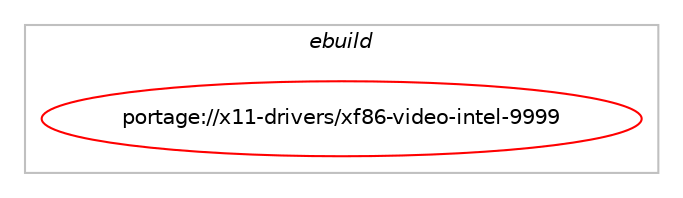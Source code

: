 digraph prolog {

# *************
# Graph options
# *************

newrank=true;
concentrate=true;
compound=true;
graph [rankdir=LR,fontname=Helvetica,fontsize=10,ranksep=1.5];#, ranksep=2.5, nodesep=0.2];
edge  [arrowhead=vee];
node  [fontname=Helvetica,fontsize=10];

# **********
# The ebuild
# **********

subgraph cluster_leftcol {
color=gray;
label=<<i>ebuild</i>>;
id [label="portage://x11-drivers/xf86-video-intel-9999", color=red, width=4, href="../x11-drivers/xf86-video-intel-9999.svg"];
}

# ****************
# The dependencies
# ****************

subgraph cluster_midcol {
color=gray;
label=<<i>dependencies</i>>;
subgraph cluster_compile {
fillcolor="#eeeeee";
style=filled;
label=<<i>compile</i>>;
# *** BEGIN UNKNOWN DEPENDENCY TYPE (TODO) ***
# id -> equal(use_conditional_group(positive,dri,portage://x11-drivers/xf86-video-intel-9999,[package_dependency(portage://x11-drivers/xf86-video-intel-9999,install,no,x11-base,xorg-server,none,[,,],[],[use(disable(minimal),none)]),package_dependency(portage://x11-drivers/xf86-video-intel-9999,install,no,x11-libs,libdrm,none,[,,],[],[])]))
# *** END UNKNOWN DEPENDENCY TYPE (TODO) ***

# *** BEGIN UNKNOWN DEPENDENCY TYPE (TODO) ***
# id -> equal(use_conditional_group(positive,tools,portage://x11-drivers/xf86-video-intel-9999,[package_dependency(portage://x11-drivers/xf86-video-intel-9999,install,no,x11-libs,libX11,none,[,,],[],[]),package_dependency(portage://x11-drivers/xf86-video-intel-9999,install,no,x11-libs,libxcb,none,[,,],[],[]),package_dependency(portage://x11-drivers/xf86-video-intel-9999,install,no,x11-libs,libXcursor,none,[,,],[],[]),package_dependency(portage://x11-drivers/xf86-video-intel-9999,install,no,x11-libs,libXdamage,none,[,,],[],[]),package_dependency(portage://x11-drivers/xf86-video-intel-9999,install,no,x11-libs,libXinerama,none,[,,],[],[]),package_dependency(portage://x11-drivers/xf86-video-intel-9999,install,no,x11-libs,libXrandr,none,[,,],[],[]),package_dependency(portage://x11-drivers/xf86-video-intel-9999,install,no,x11-libs,libXrender,none,[,,],[],[]),package_dependency(portage://x11-drivers/xf86-video-intel-9999,install,no,x11-libs,libxshmfence,none,[,,],[],[]),package_dependency(portage://x11-drivers/xf86-video-intel-9999,install,no,x11-libs,libXtst,none,[,,],[],[])]))
# *** END UNKNOWN DEPENDENCY TYPE (TODO) ***

# *** BEGIN UNKNOWN DEPENDENCY TYPE (TODO) ***
# id -> equal(use_conditional_group(positive,udev,portage://x11-drivers/xf86-video-intel-9999,[package_dependency(portage://x11-drivers/xf86-video-intel-9999,install,no,virtual,libudev,none,[,,],any_same_slot,[])]))
# *** END UNKNOWN DEPENDENCY TYPE (TODO) ***

# *** BEGIN UNKNOWN DEPENDENCY TYPE (TODO) ***
# id -> equal(use_conditional_group(positive,valgrind,portage://x11-drivers/xf86-video-intel-9999,[package_dependency(portage://x11-drivers/xf86-video-intel-9999,install,no,dev-debug,valgrind,none,[,,],[],[])]))
# *** END UNKNOWN DEPENDENCY TYPE (TODO) ***

# *** BEGIN UNKNOWN DEPENDENCY TYPE (TODO) ***
# id -> equal(use_conditional_group(positive,xvmc,portage://x11-drivers/xf86-video-intel-9999,[package_dependency(portage://x11-drivers/xf86-video-intel-9999,install,no,x11-libs,libXvMC,greaterequal,[1.0.12,,-r1,1.0.12-r1],[],[]),package_dependency(portage://x11-drivers/xf86-video-intel-9999,install,no,x11-libs,libxcb,greaterequal,[1.5,,,1.5],[],[]),package_dependency(portage://x11-drivers/xf86-video-intel-9999,install,no,x11-libs,xcb-util,none,[,,],[],[])]))
# *** END UNKNOWN DEPENDENCY TYPE (TODO) ***

# *** BEGIN UNKNOWN DEPENDENCY TYPE (TODO) ***
# id -> equal(package_dependency(portage://x11-drivers/xf86-video-intel-9999,install,no,x11-base,xorg-proto,none,[,,],[],[]))
# *** END UNKNOWN DEPENDENCY TYPE (TODO) ***

# *** BEGIN UNKNOWN DEPENDENCY TYPE (TODO) ***
# id -> equal(package_dependency(portage://x11-drivers/xf86-video-intel-9999,install,no,x11-base,xorg-server,greaterequal,[1.18,,,1.18],[],[]))
# *** END UNKNOWN DEPENDENCY TYPE (TODO) ***

# *** BEGIN UNKNOWN DEPENDENCY TYPE (TODO) ***
# id -> equal(package_dependency(portage://x11-drivers/xf86-video-intel-9999,install,no,x11-base,xorg-server,greaterequal,[1.20,,,1.20],[],[use(enable(xorg),none)]))
# *** END UNKNOWN DEPENDENCY TYPE (TODO) ***

# *** BEGIN UNKNOWN DEPENDENCY TYPE (TODO) ***
# id -> equal(package_dependency(portage://x11-drivers/xf86-video-intel-9999,install,no,x11-libs,libXScrnSaver,none,[,,],[],[]))
# *** END UNKNOWN DEPENDENCY TYPE (TODO) ***

# *** BEGIN UNKNOWN DEPENDENCY TYPE (TODO) ***
# id -> equal(package_dependency(portage://x11-drivers/xf86-video-intel-9999,install,no,x11-libs,libXext,none,[,,],[],[]))
# *** END UNKNOWN DEPENDENCY TYPE (TODO) ***

# *** BEGIN UNKNOWN DEPENDENCY TYPE (TODO) ***
# id -> equal(package_dependency(portage://x11-drivers/xf86-video-intel-9999,install,no,x11-libs,libXfixes,none,[,,],[],[]))
# *** END UNKNOWN DEPENDENCY TYPE (TODO) ***

# *** BEGIN UNKNOWN DEPENDENCY TYPE (TODO) ***
# id -> equal(package_dependency(portage://x11-drivers/xf86-video-intel-9999,install,no,x11-libs,libdrm,greaterequal,[2.4.52,,,2.4.52],[],[use(enable(video_cards_intel),none)]))
# *** END UNKNOWN DEPENDENCY TYPE (TODO) ***

# *** BEGIN UNKNOWN DEPENDENCY TYPE (TODO) ***
# id -> equal(package_dependency(portage://x11-drivers/xf86-video-intel-9999,install,no,x11-libs,libpciaccess,greaterequal,[0.14,,,0.14],[],[]))
# *** END UNKNOWN DEPENDENCY TYPE (TODO) ***

# *** BEGIN UNKNOWN DEPENDENCY TYPE (TODO) ***
# id -> equal(package_dependency(portage://x11-drivers/xf86-video-intel-9999,install,no,x11-libs,pixman,greaterequal,[0.27.1,,,0.27.1],[],[]))
# *** END UNKNOWN DEPENDENCY TYPE (TODO) ***

}
subgraph cluster_compileandrun {
fillcolor="#eeeeee";
style=filled;
label=<<i>compile and run</i>>;
}
subgraph cluster_run {
fillcolor="#eeeeee";
style=filled;
label=<<i>run</i>>;
# *** BEGIN UNKNOWN DEPENDENCY TYPE (TODO) ***
# id -> equal(use_conditional_group(positive,dri,portage://x11-drivers/xf86-video-intel-9999,[package_dependency(portage://x11-drivers/xf86-video-intel-9999,run,no,x11-base,xorg-server,none,[,,],[],[use(disable(minimal),none)]),package_dependency(portage://x11-drivers/xf86-video-intel-9999,run,no,x11-libs,libdrm,none,[,,],[],[])]))
# *** END UNKNOWN DEPENDENCY TYPE (TODO) ***

# *** BEGIN UNKNOWN DEPENDENCY TYPE (TODO) ***
# id -> equal(use_conditional_group(positive,tools,portage://x11-drivers/xf86-video-intel-9999,[package_dependency(portage://x11-drivers/xf86-video-intel-9999,run,no,x11-libs,libX11,none,[,,],[],[]),package_dependency(portage://x11-drivers/xf86-video-intel-9999,run,no,x11-libs,libxcb,none,[,,],[],[]),package_dependency(portage://x11-drivers/xf86-video-intel-9999,run,no,x11-libs,libXcursor,none,[,,],[],[]),package_dependency(portage://x11-drivers/xf86-video-intel-9999,run,no,x11-libs,libXdamage,none,[,,],[],[]),package_dependency(portage://x11-drivers/xf86-video-intel-9999,run,no,x11-libs,libXinerama,none,[,,],[],[]),package_dependency(portage://x11-drivers/xf86-video-intel-9999,run,no,x11-libs,libXrandr,none,[,,],[],[]),package_dependency(portage://x11-drivers/xf86-video-intel-9999,run,no,x11-libs,libXrender,none,[,,],[],[]),package_dependency(portage://x11-drivers/xf86-video-intel-9999,run,no,x11-libs,libxshmfence,none,[,,],[],[]),package_dependency(portage://x11-drivers/xf86-video-intel-9999,run,no,x11-libs,libXtst,none,[,,],[],[])]))
# *** END UNKNOWN DEPENDENCY TYPE (TODO) ***

# *** BEGIN UNKNOWN DEPENDENCY TYPE (TODO) ***
# id -> equal(use_conditional_group(positive,udev,portage://x11-drivers/xf86-video-intel-9999,[package_dependency(portage://x11-drivers/xf86-video-intel-9999,run,no,virtual,libudev,none,[,,],any_same_slot,[])]))
# *** END UNKNOWN DEPENDENCY TYPE (TODO) ***

# *** BEGIN UNKNOWN DEPENDENCY TYPE (TODO) ***
# id -> equal(use_conditional_group(positive,xvmc,portage://x11-drivers/xf86-video-intel-9999,[package_dependency(portage://x11-drivers/xf86-video-intel-9999,run,no,x11-libs,libXvMC,greaterequal,[1.0.12,,-r1,1.0.12-r1],[],[]),package_dependency(portage://x11-drivers/xf86-video-intel-9999,run,no,x11-libs,libxcb,greaterequal,[1.5,,,1.5],[],[]),package_dependency(portage://x11-drivers/xf86-video-intel-9999,run,no,x11-libs,xcb-util,none,[,,],[],[])]))
# *** END UNKNOWN DEPENDENCY TYPE (TODO) ***

# *** BEGIN UNKNOWN DEPENDENCY TYPE (TODO) ***
# id -> equal(package_dependency(portage://x11-drivers/xf86-video-intel-9999,run,no,x11-base,xorg-server,greaterequal,[1.18,,,1.18],[],[]))
# *** END UNKNOWN DEPENDENCY TYPE (TODO) ***

# *** BEGIN UNKNOWN DEPENDENCY TYPE (TODO) ***
# id -> equal(package_dependency(portage://x11-drivers/xf86-video-intel-9999,run,no,x11-base,xorg-server,greaterequal,[1.20,,,1.20],[],[use(enable(xorg),none)]))
# *** END UNKNOWN DEPENDENCY TYPE (TODO) ***

# *** BEGIN UNKNOWN DEPENDENCY TYPE (TODO) ***
# id -> equal(package_dependency(portage://x11-drivers/xf86-video-intel-9999,run,no,x11-base,xorg-server,none,[,,],any_same_slot,[]))
# *** END UNKNOWN DEPENDENCY TYPE (TODO) ***

# *** BEGIN UNKNOWN DEPENDENCY TYPE (TODO) ***
# id -> equal(package_dependency(portage://x11-drivers/xf86-video-intel-9999,run,no,x11-libs,libXScrnSaver,none,[,,],[],[]))
# *** END UNKNOWN DEPENDENCY TYPE (TODO) ***

# *** BEGIN UNKNOWN DEPENDENCY TYPE (TODO) ***
# id -> equal(package_dependency(portage://x11-drivers/xf86-video-intel-9999,run,no,x11-libs,libXext,none,[,,],[],[]))
# *** END UNKNOWN DEPENDENCY TYPE (TODO) ***

# *** BEGIN UNKNOWN DEPENDENCY TYPE (TODO) ***
# id -> equal(package_dependency(portage://x11-drivers/xf86-video-intel-9999,run,no,x11-libs,libXfixes,none,[,,],[],[]))
# *** END UNKNOWN DEPENDENCY TYPE (TODO) ***

# *** BEGIN UNKNOWN DEPENDENCY TYPE (TODO) ***
# id -> equal(package_dependency(portage://x11-drivers/xf86-video-intel-9999,run,no,x11-libs,libdrm,greaterequal,[2.4.52,,,2.4.52],[],[use(enable(video_cards_intel),none)]))
# *** END UNKNOWN DEPENDENCY TYPE (TODO) ***

# *** BEGIN UNKNOWN DEPENDENCY TYPE (TODO) ***
# id -> equal(package_dependency(portage://x11-drivers/xf86-video-intel-9999,run,no,x11-libs,libpciaccess,greaterequal,[0.14,,,0.14],[],[]))
# *** END UNKNOWN DEPENDENCY TYPE (TODO) ***

# *** BEGIN UNKNOWN DEPENDENCY TYPE (TODO) ***
# id -> equal(package_dependency(portage://x11-drivers/xf86-video-intel-9999,run,no,x11-libs,pixman,greaterequal,[0.27.1,,,0.27.1],[],[]))
# *** END UNKNOWN DEPENDENCY TYPE (TODO) ***

}
}

# **************
# The candidates
# **************

subgraph cluster_choices {
rank=same;
color=gray;
label=<<i>candidates</i>>;

}

}
